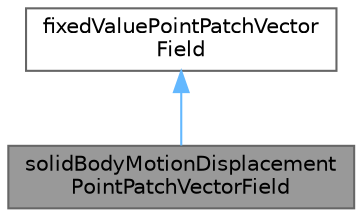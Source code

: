 digraph "solidBodyMotionDisplacementPointPatchVectorField"
{
 // LATEX_PDF_SIZE
  bgcolor="transparent";
  edge [fontname=Helvetica,fontsize=10,labelfontname=Helvetica,labelfontsize=10];
  node [fontname=Helvetica,fontsize=10,shape=box,height=0.2,width=0.4];
  Node1 [id="Node000001",label="solidBodyMotionDisplacement\lPointPatchVectorField",height=0.2,width=0.4,color="gray40", fillcolor="grey60", style="filled", fontcolor="black",tooltip="Enables the specification of a fixed value boundary condition using the solid body motion functions."];
  Node2 -> Node1 [id="edge1_Node000001_Node000002",dir="back",color="steelblue1",style="solid",tooltip=" "];
  Node2 [id="Node000002",label="fixedValuePointPatchVector\lField",height=0.2,width=0.4,color="gray40", fillcolor="white", style="filled",tooltip=" "];
}
